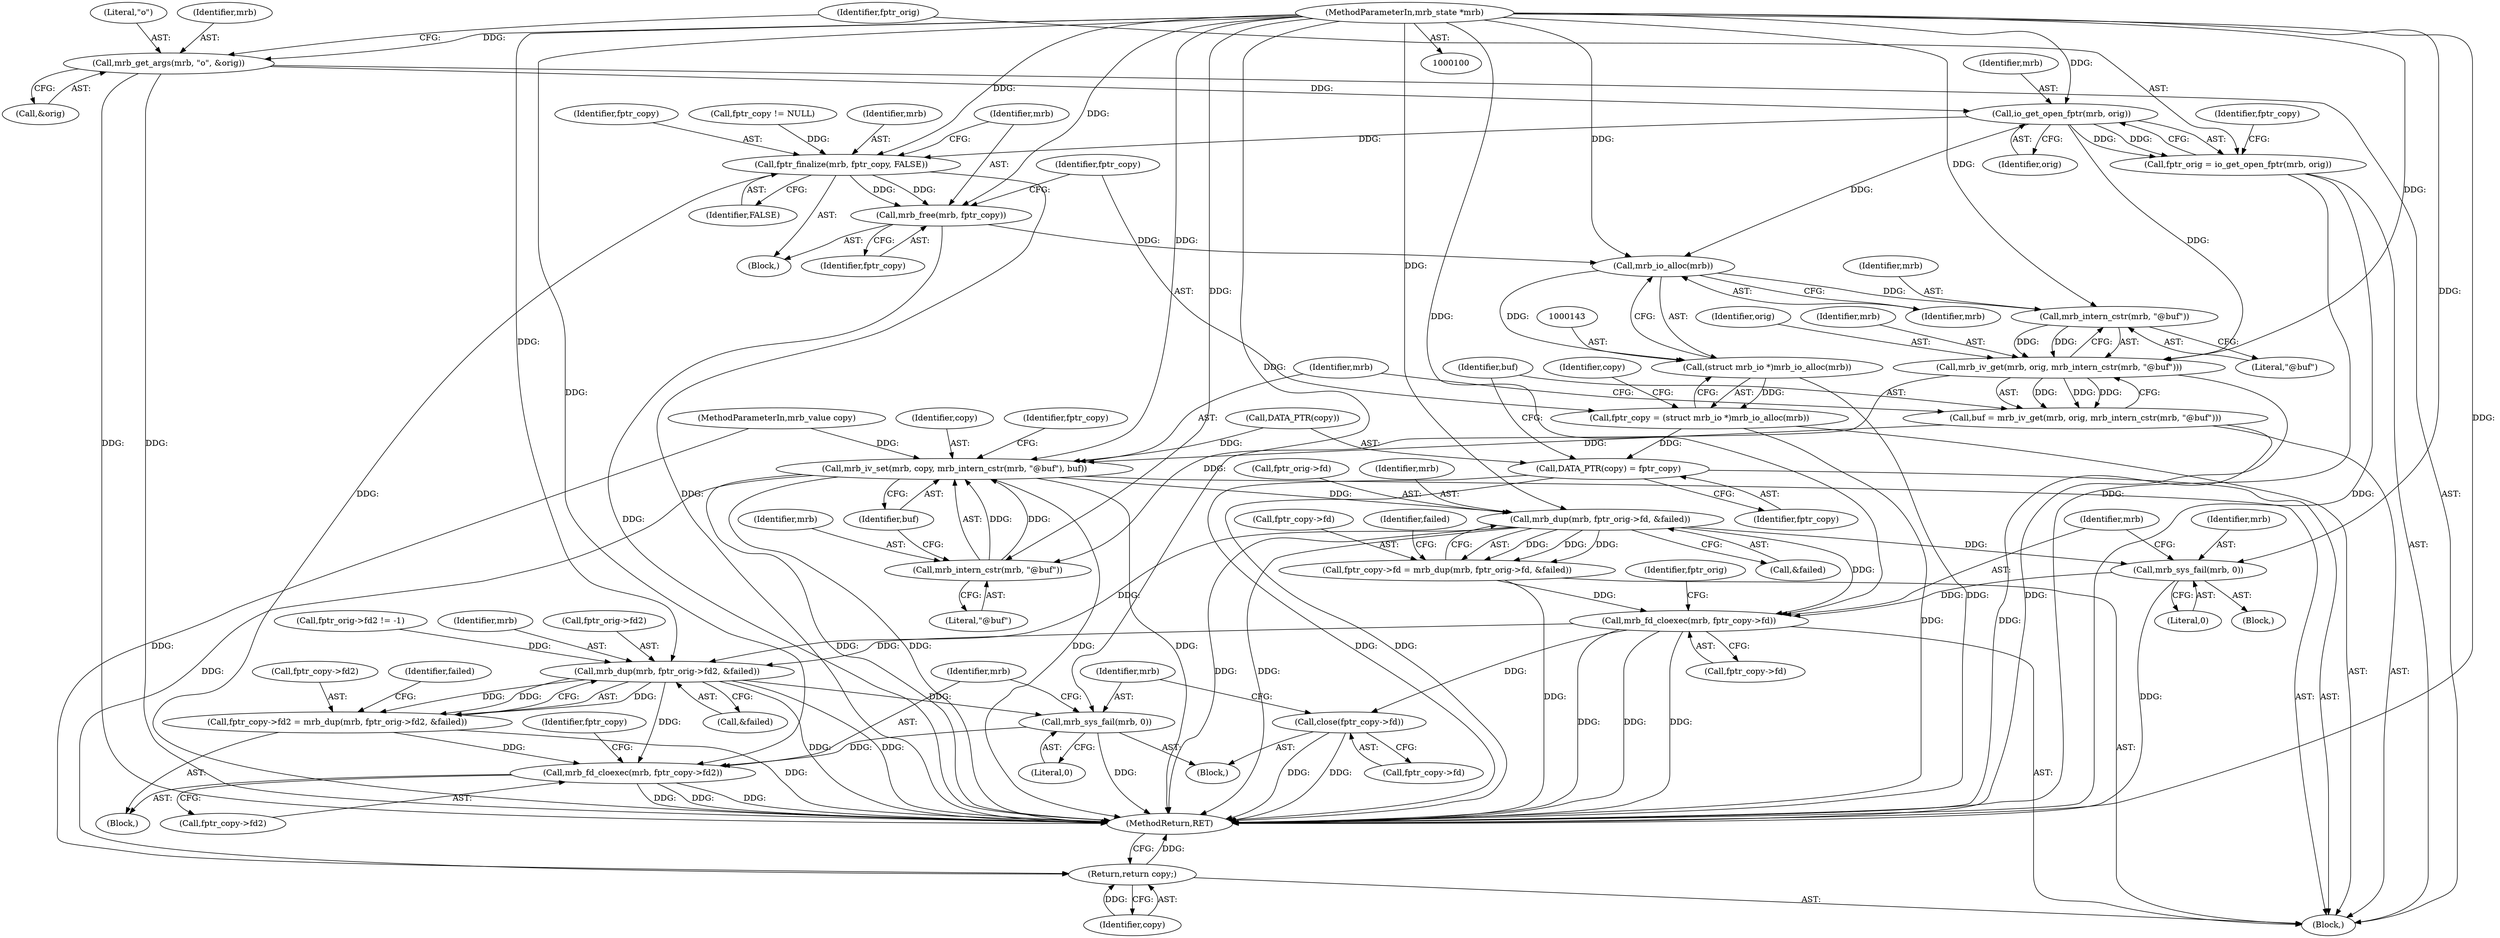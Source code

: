 digraph "0_mruby_b51b21fc63c9805862322551387d9036f2b63433@pointer" {
"1000101" [label="(MethodParameterIn,mrb_state *mrb)"];
"1000112" [label="(Call,mrb_get_args(mrb, \"o\", &orig))"];
"1000119" [label="(Call,io_get_open_fptr(mrb, orig))"];
"1000117" [label="(Call,fptr_orig = io_get_open_fptr(mrb, orig))"];
"1000133" [label="(Call,fptr_finalize(mrb, fptr_copy, FALSE))"];
"1000137" [label="(Call,mrb_free(mrb, fptr_copy))"];
"1000144" [label="(Call,mrb_io_alloc(mrb))"];
"1000142" [label="(Call,(struct mrb_io *)mrb_io_alloc(mrb))"];
"1000140" [label="(Call,fptr_copy = (struct mrb_io *)mrb_io_alloc(mrb))"];
"1000151" [label="(Call,DATA_PTR(copy) = fptr_copy)"];
"1000160" [label="(Call,mrb_intern_cstr(mrb, \"@buf\"))"];
"1000157" [label="(Call,mrb_iv_get(mrb, orig, mrb_intern_cstr(mrb, \"@buf\")))"];
"1000155" [label="(Call,buf = mrb_iv_get(mrb, orig, mrb_intern_cstr(mrb, \"@buf\")))"];
"1000163" [label="(Call,mrb_iv_set(mrb, copy, mrb_intern_cstr(mrb, \"@buf\"), buf))"];
"1000174" [label="(Call,mrb_dup(mrb, fptr_orig->fd, &failed))"];
"1000170" [label="(Call,fptr_copy->fd = mrb_dup(mrb, fptr_orig->fd, &failed))"];
"1000187" [label="(Call,mrb_fd_cloexec(mrb, fptr_copy->fd))"];
"1000204" [label="(Call,mrb_dup(mrb, fptr_orig->fd2, &failed))"];
"1000200" [label="(Call,fptr_copy->fd2 = mrb_dup(mrb, fptr_orig->fd2, &failed))"];
"1000221" [label="(Call,mrb_fd_cloexec(mrb, fptr_copy->fd2))"];
"1000218" [label="(Call,mrb_sys_fail(mrb, 0))"];
"1000214" [label="(Call,close(fptr_copy->fd))"];
"1000184" [label="(Call,mrb_sys_fail(mrb, 0))"];
"1000261" [label="(Return,return copy;)"];
"1000166" [label="(Call,mrb_intern_cstr(mrb, \"@buf\"))"];
"1000182" [label="(Identifier,failed)"];
"1000220" [label="(Literal,0)"];
"1000151" [label="(Call,DATA_PTR(copy) = fptr_copy)"];
"1000186" [label="(Literal,0)"];
"1000137" [label="(Call,mrb_free(mrb, fptr_copy))"];
"1000212" [label="(Identifier,failed)"];
"1000117" [label="(Call,fptr_orig = io_get_open_fptr(mrb, orig))"];
"1000141" [label="(Identifier,fptr_copy)"];
"1000213" [label="(Block,)"];
"1000219" [label="(Identifier,mrb)"];
"1000156" [label="(Identifier,buf)"];
"1000118" [label="(Identifier,fptr_orig)"];
"1000162" [label="(Literal,\"@buf\")"];
"1000228" [label="(Identifier,fptr_copy)"];
"1000195" [label="(Identifier,fptr_orig)"];
"1000115" [label="(Call,&orig)"];
"1000154" [label="(Identifier,fptr_copy)"];
"1000179" [label="(Call,&failed)"];
"1000176" [label="(Call,fptr_orig->fd)"];
"1000114" [label="(Literal,\"o\")"];
"1000132" [label="(Block,)"];
"1000170" [label="(Call,fptr_copy->fd = mrb_dup(mrb, fptr_orig->fd, &failed))"];
"1000145" [label="(Identifier,mrb)"];
"1000209" [label="(Call,&failed)"];
"1000123" [label="(Identifier,fptr_copy)"];
"1000144" [label="(Call,mrb_io_alloc(mrb))"];
"1000167" [label="(Identifier,mrb)"];
"1000215" [label="(Call,fptr_copy->fd)"];
"1000205" [label="(Identifier,mrb)"];
"1000206" [label="(Call,fptr_orig->fd2)"];
"1000171" [label="(Call,fptr_copy->fd)"];
"1000189" [label="(Call,fptr_copy->fd)"];
"1000120" [label="(Identifier,mrb)"];
"1000161" [label="(Identifier,mrb)"];
"1000142" [label="(Call,(struct mrb_io *)mrb_io_alloc(mrb))"];
"1000164" [label="(Identifier,mrb)"];
"1000119" [label="(Call,io_get_open_fptr(mrb, orig))"];
"1000136" [label="(Identifier,FALSE)"];
"1000160" [label="(Call,mrb_intern_cstr(mrb, \"@buf\"))"];
"1000169" [label="(Identifier,buf)"];
"1000200" [label="(Call,fptr_copy->fd2 = mrb_dup(mrb, fptr_orig->fd2, &failed))"];
"1000168" [label="(Literal,\"@buf\")"];
"1000102" [label="(MethodParameterIn,mrb_value copy)"];
"1000263" [label="(MethodReturn,RET)"];
"1000175" [label="(Identifier,mrb)"];
"1000222" [label="(Identifier,mrb)"];
"1000157" [label="(Call,mrb_iv_get(mrb, orig, mrb_intern_cstr(mrb, \"@buf\")))"];
"1000155" [label="(Call,buf = mrb_iv_get(mrb, orig, mrb_intern_cstr(mrb, \"@buf\")))"];
"1000204" [label="(Call,mrb_dup(mrb, fptr_orig->fd2, &failed))"];
"1000101" [label="(MethodParameterIn,mrb_state *mrb)"];
"1000148" [label="(Identifier,copy)"];
"1000183" [label="(Block,)"];
"1000133" [label="(Call,fptr_finalize(mrb, fptr_copy, FALSE))"];
"1000103" [label="(Block,)"];
"1000134" [label="(Identifier,mrb)"];
"1000174" [label="(Call,mrb_dup(mrb, fptr_orig->fd, &failed))"];
"1000152" [label="(Call,DATA_PTR(copy))"];
"1000158" [label="(Identifier,mrb)"];
"1000262" [label="(Identifier,copy)"];
"1000121" [label="(Identifier,orig)"];
"1000139" [label="(Identifier,fptr_copy)"];
"1000166" [label="(Call,mrb_intern_cstr(mrb, \"@buf\"))"];
"1000188" [label="(Identifier,mrb)"];
"1000221" [label="(Call,mrb_fd_cloexec(mrb, fptr_copy->fd2))"];
"1000223" [label="(Call,fptr_copy->fd2)"];
"1000140" [label="(Call,fptr_copy = (struct mrb_io *)mrb_io_alloc(mrb))"];
"1000165" [label="(Identifier,copy)"];
"1000113" [label="(Identifier,mrb)"];
"1000184" [label="(Call,mrb_sys_fail(mrb, 0))"];
"1000138" [label="(Identifier,mrb)"];
"1000135" [label="(Identifier,fptr_copy)"];
"1000214" [label="(Call,close(fptr_copy->fd))"];
"1000129" [label="(Call,fptr_copy != NULL)"];
"1000159" [label="(Identifier,orig)"];
"1000187" [label="(Call,mrb_fd_cloexec(mrb, fptr_copy->fd))"];
"1000112" [label="(Call,mrb_get_args(mrb, \"o\", &orig))"];
"1000163" [label="(Call,mrb_iv_set(mrb, copy, mrb_intern_cstr(mrb, \"@buf\"), buf))"];
"1000201" [label="(Call,fptr_copy->fd2)"];
"1000261" [label="(Return,return copy;)"];
"1000218" [label="(Call,mrb_sys_fail(mrb, 0))"];
"1000172" [label="(Identifier,fptr_copy)"];
"1000185" [label="(Identifier,mrb)"];
"1000199" [label="(Block,)"];
"1000193" [label="(Call,fptr_orig->fd2 != -1)"];
"1000101" -> "1000100"  [label="AST: "];
"1000101" -> "1000263"  [label="DDG: "];
"1000101" -> "1000112"  [label="DDG: "];
"1000101" -> "1000119"  [label="DDG: "];
"1000101" -> "1000133"  [label="DDG: "];
"1000101" -> "1000137"  [label="DDG: "];
"1000101" -> "1000144"  [label="DDG: "];
"1000101" -> "1000157"  [label="DDG: "];
"1000101" -> "1000160"  [label="DDG: "];
"1000101" -> "1000163"  [label="DDG: "];
"1000101" -> "1000166"  [label="DDG: "];
"1000101" -> "1000174"  [label="DDG: "];
"1000101" -> "1000184"  [label="DDG: "];
"1000101" -> "1000187"  [label="DDG: "];
"1000101" -> "1000204"  [label="DDG: "];
"1000101" -> "1000218"  [label="DDG: "];
"1000101" -> "1000221"  [label="DDG: "];
"1000112" -> "1000103"  [label="AST: "];
"1000112" -> "1000115"  [label="CFG: "];
"1000113" -> "1000112"  [label="AST: "];
"1000114" -> "1000112"  [label="AST: "];
"1000115" -> "1000112"  [label="AST: "];
"1000118" -> "1000112"  [label="CFG: "];
"1000112" -> "1000263"  [label="DDG: "];
"1000112" -> "1000263"  [label="DDG: "];
"1000112" -> "1000119"  [label="DDG: "];
"1000119" -> "1000117"  [label="AST: "];
"1000119" -> "1000121"  [label="CFG: "];
"1000120" -> "1000119"  [label="AST: "];
"1000121" -> "1000119"  [label="AST: "];
"1000117" -> "1000119"  [label="CFG: "];
"1000119" -> "1000117"  [label="DDG: "];
"1000119" -> "1000117"  [label="DDG: "];
"1000119" -> "1000133"  [label="DDG: "];
"1000119" -> "1000144"  [label="DDG: "];
"1000119" -> "1000157"  [label="DDG: "];
"1000117" -> "1000103"  [label="AST: "];
"1000118" -> "1000117"  [label="AST: "];
"1000123" -> "1000117"  [label="CFG: "];
"1000117" -> "1000263"  [label="DDG: "];
"1000117" -> "1000263"  [label="DDG: "];
"1000133" -> "1000132"  [label="AST: "];
"1000133" -> "1000136"  [label="CFG: "];
"1000134" -> "1000133"  [label="AST: "];
"1000135" -> "1000133"  [label="AST: "];
"1000136" -> "1000133"  [label="AST: "];
"1000138" -> "1000133"  [label="CFG: "];
"1000133" -> "1000263"  [label="DDG: "];
"1000133" -> "1000263"  [label="DDG: "];
"1000129" -> "1000133"  [label="DDG: "];
"1000133" -> "1000137"  [label="DDG: "];
"1000133" -> "1000137"  [label="DDG: "];
"1000137" -> "1000132"  [label="AST: "];
"1000137" -> "1000139"  [label="CFG: "];
"1000138" -> "1000137"  [label="AST: "];
"1000139" -> "1000137"  [label="AST: "];
"1000141" -> "1000137"  [label="CFG: "];
"1000137" -> "1000263"  [label="DDG: "];
"1000137" -> "1000144"  [label="DDG: "];
"1000144" -> "1000142"  [label="AST: "];
"1000144" -> "1000145"  [label="CFG: "];
"1000145" -> "1000144"  [label="AST: "];
"1000142" -> "1000144"  [label="CFG: "];
"1000144" -> "1000142"  [label="DDG: "];
"1000144" -> "1000160"  [label="DDG: "];
"1000142" -> "1000140"  [label="AST: "];
"1000143" -> "1000142"  [label="AST: "];
"1000140" -> "1000142"  [label="CFG: "];
"1000142" -> "1000263"  [label="DDG: "];
"1000142" -> "1000140"  [label="DDG: "];
"1000140" -> "1000103"  [label="AST: "];
"1000141" -> "1000140"  [label="AST: "];
"1000148" -> "1000140"  [label="CFG: "];
"1000140" -> "1000263"  [label="DDG: "];
"1000140" -> "1000151"  [label="DDG: "];
"1000151" -> "1000103"  [label="AST: "];
"1000151" -> "1000154"  [label="CFG: "];
"1000152" -> "1000151"  [label="AST: "];
"1000154" -> "1000151"  [label="AST: "];
"1000156" -> "1000151"  [label="CFG: "];
"1000151" -> "1000263"  [label="DDG: "];
"1000151" -> "1000263"  [label="DDG: "];
"1000160" -> "1000157"  [label="AST: "];
"1000160" -> "1000162"  [label="CFG: "];
"1000161" -> "1000160"  [label="AST: "];
"1000162" -> "1000160"  [label="AST: "];
"1000157" -> "1000160"  [label="CFG: "];
"1000160" -> "1000157"  [label="DDG: "];
"1000160" -> "1000157"  [label="DDG: "];
"1000157" -> "1000155"  [label="AST: "];
"1000158" -> "1000157"  [label="AST: "];
"1000159" -> "1000157"  [label="AST: "];
"1000155" -> "1000157"  [label="CFG: "];
"1000157" -> "1000263"  [label="DDG: "];
"1000157" -> "1000155"  [label="DDG: "];
"1000157" -> "1000155"  [label="DDG: "];
"1000157" -> "1000155"  [label="DDG: "];
"1000157" -> "1000166"  [label="DDG: "];
"1000155" -> "1000103"  [label="AST: "];
"1000156" -> "1000155"  [label="AST: "];
"1000164" -> "1000155"  [label="CFG: "];
"1000155" -> "1000263"  [label="DDG: "];
"1000155" -> "1000163"  [label="DDG: "];
"1000163" -> "1000103"  [label="AST: "];
"1000163" -> "1000169"  [label="CFG: "];
"1000164" -> "1000163"  [label="AST: "];
"1000165" -> "1000163"  [label="AST: "];
"1000166" -> "1000163"  [label="AST: "];
"1000169" -> "1000163"  [label="AST: "];
"1000172" -> "1000163"  [label="CFG: "];
"1000163" -> "1000263"  [label="DDG: "];
"1000163" -> "1000263"  [label="DDG: "];
"1000163" -> "1000263"  [label="DDG: "];
"1000163" -> "1000263"  [label="DDG: "];
"1000166" -> "1000163"  [label="DDG: "];
"1000166" -> "1000163"  [label="DDG: "];
"1000152" -> "1000163"  [label="DDG: "];
"1000102" -> "1000163"  [label="DDG: "];
"1000163" -> "1000174"  [label="DDG: "];
"1000163" -> "1000261"  [label="DDG: "];
"1000174" -> "1000170"  [label="AST: "];
"1000174" -> "1000179"  [label="CFG: "];
"1000175" -> "1000174"  [label="AST: "];
"1000176" -> "1000174"  [label="AST: "];
"1000179" -> "1000174"  [label="AST: "];
"1000170" -> "1000174"  [label="CFG: "];
"1000174" -> "1000263"  [label="DDG: "];
"1000174" -> "1000263"  [label="DDG: "];
"1000174" -> "1000170"  [label="DDG: "];
"1000174" -> "1000170"  [label="DDG: "];
"1000174" -> "1000170"  [label="DDG: "];
"1000174" -> "1000184"  [label="DDG: "];
"1000174" -> "1000187"  [label="DDG: "];
"1000174" -> "1000204"  [label="DDG: "];
"1000170" -> "1000103"  [label="AST: "];
"1000171" -> "1000170"  [label="AST: "];
"1000182" -> "1000170"  [label="CFG: "];
"1000170" -> "1000263"  [label="DDG: "];
"1000170" -> "1000187"  [label="DDG: "];
"1000187" -> "1000103"  [label="AST: "];
"1000187" -> "1000189"  [label="CFG: "];
"1000188" -> "1000187"  [label="AST: "];
"1000189" -> "1000187"  [label="AST: "];
"1000195" -> "1000187"  [label="CFG: "];
"1000187" -> "1000263"  [label="DDG: "];
"1000187" -> "1000263"  [label="DDG: "];
"1000187" -> "1000263"  [label="DDG: "];
"1000184" -> "1000187"  [label="DDG: "];
"1000187" -> "1000204"  [label="DDG: "];
"1000187" -> "1000214"  [label="DDG: "];
"1000204" -> "1000200"  [label="AST: "];
"1000204" -> "1000209"  [label="CFG: "];
"1000205" -> "1000204"  [label="AST: "];
"1000206" -> "1000204"  [label="AST: "];
"1000209" -> "1000204"  [label="AST: "];
"1000200" -> "1000204"  [label="CFG: "];
"1000204" -> "1000263"  [label="DDG: "];
"1000204" -> "1000263"  [label="DDG: "];
"1000204" -> "1000200"  [label="DDG: "];
"1000204" -> "1000200"  [label="DDG: "];
"1000204" -> "1000200"  [label="DDG: "];
"1000193" -> "1000204"  [label="DDG: "];
"1000204" -> "1000218"  [label="DDG: "];
"1000204" -> "1000221"  [label="DDG: "];
"1000200" -> "1000199"  [label="AST: "];
"1000201" -> "1000200"  [label="AST: "];
"1000212" -> "1000200"  [label="CFG: "];
"1000200" -> "1000263"  [label="DDG: "];
"1000200" -> "1000221"  [label="DDG: "];
"1000221" -> "1000199"  [label="AST: "];
"1000221" -> "1000223"  [label="CFG: "];
"1000222" -> "1000221"  [label="AST: "];
"1000223" -> "1000221"  [label="AST: "];
"1000228" -> "1000221"  [label="CFG: "];
"1000221" -> "1000263"  [label="DDG: "];
"1000221" -> "1000263"  [label="DDG: "];
"1000221" -> "1000263"  [label="DDG: "];
"1000218" -> "1000221"  [label="DDG: "];
"1000218" -> "1000213"  [label="AST: "];
"1000218" -> "1000220"  [label="CFG: "];
"1000219" -> "1000218"  [label="AST: "];
"1000220" -> "1000218"  [label="AST: "];
"1000222" -> "1000218"  [label="CFG: "];
"1000218" -> "1000263"  [label="DDG: "];
"1000214" -> "1000213"  [label="AST: "];
"1000214" -> "1000215"  [label="CFG: "];
"1000215" -> "1000214"  [label="AST: "];
"1000219" -> "1000214"  [label="CFG: "];
"1000214" -> "1000263"  [label="DDG: "];
"1000214" -> "1000263"  [label="DDG: "];
"1000184" -> "1000183"  [label="AST: "];
"1000184" -> "1000186"  [label="CFG: "];
"1000185" -> "1000184"  [label="AST: "];
"1000186" -> "1000184"  [label="AST: "];
"1000188" -> "1000184"  [label="CFG: "];
"1000184" -> "1000263"  [label="DDG: "];
"1000261" -> "1000103"  [label="AST: "];
"1000261" -> "1000262"  [label="CFG: "];
"1000262" -> "1000261"  [label="AST: "];
"1000263" -> "1000261"  [label="CFG: "];
"1000261" -> "1000263"  [label="DDG: "];
"1000262" -> "1000261"  [label="DDG: "];
"1000102" -> "1000261"  [label="DDG: "];
"1000166" -> "1000168"  [label="CFG: "];
"1000167" -> "1000166"  [label="AST: "];
"1000168" -> "1000166"  [label="AST: "];
"1000169" -> "1000166"  [label="CFG: "];
}
